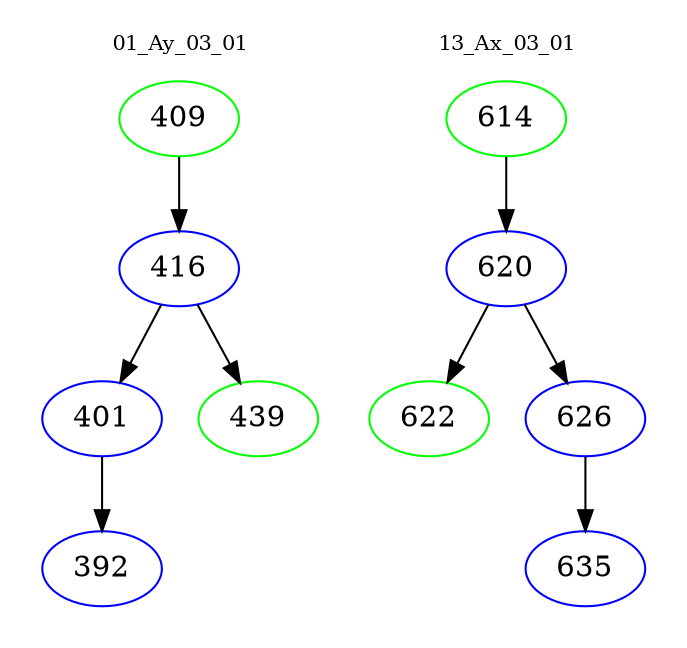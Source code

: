 digraph{
subgraph cluster_0 {
color = white
label = "01_Ay_03_01";
fontsize=10;
T0_409 [label="409", color="green"]
T0_409 -> T0_416 [color="black"]
T0_416 [label="416", color="blue"]
T0_416 -> T0_401 [color="black"]
T0_401 [label="401", color="blue"]
T0_401 -> T0_392 [color="black"]
T0_392 [label="392", color="blue"]
T0_416 -> T0_439 [color="black"]
T0_439 [label="439", color="green"]
}
subgraph cluster_1 {
color = white
label = "13_Ax_03_01";
fontsize=10;
T1_614 [label="614", color="green"]
T1_614 -> T1_620 [color="black"]
T1_620 [label="620", color="blue"]
T1_620 -> T1_622 [color="black"]
T1_622 [label="622", color="green"]
T1_620 -> T1_626 [color="black"]
T1_626 [label="626", color="blue"]
T1_626 -> T1_635 [color="black"]
T1_635 [label="635", color="blue"]
}
}

